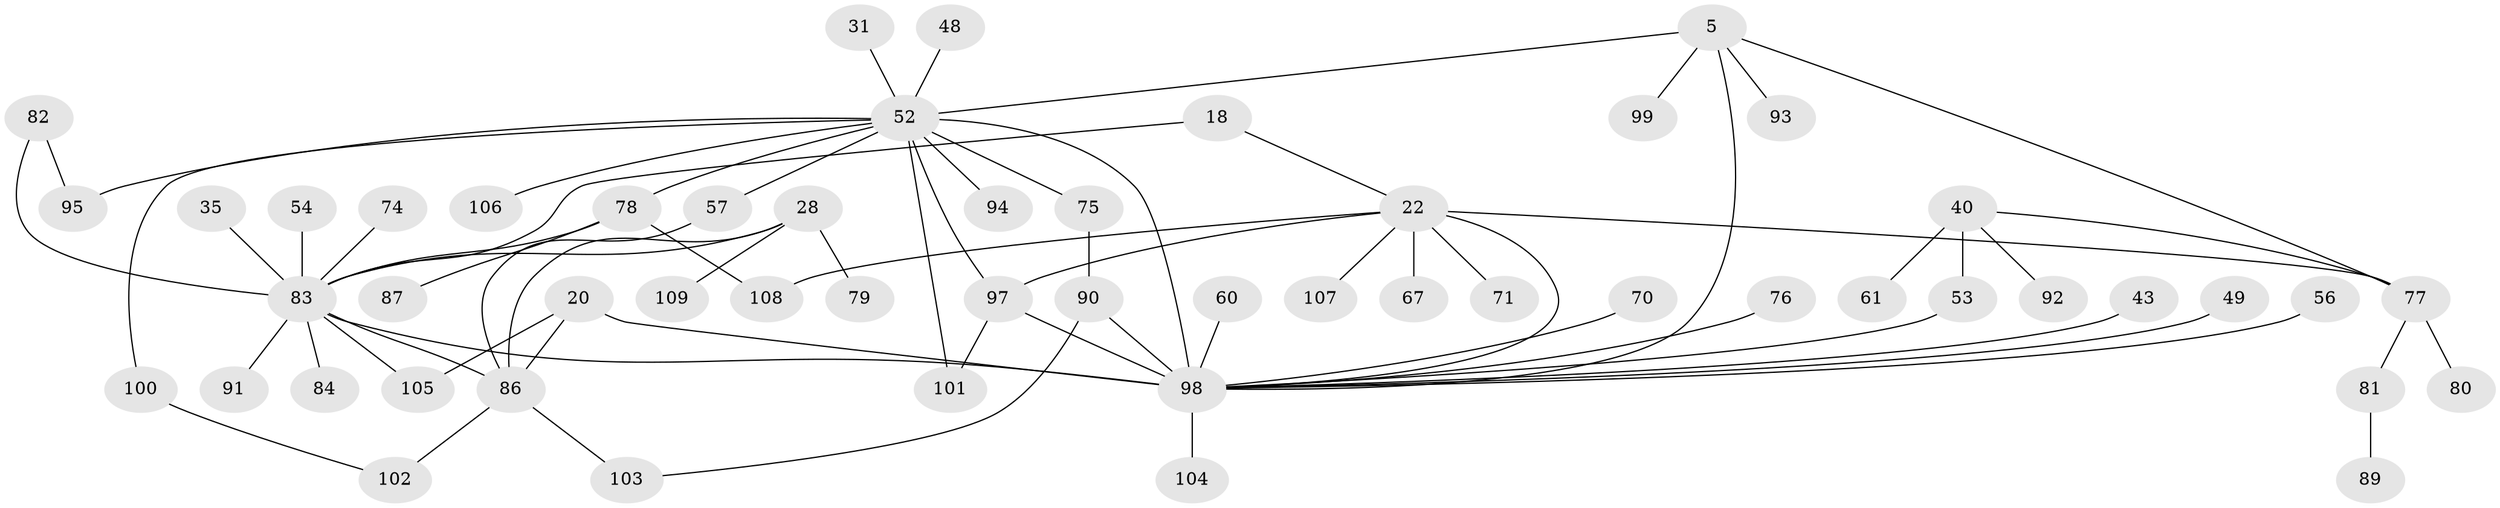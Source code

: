 // original degree distribution, {3: 0.1651376146788991, 5: 0.05504587155963303, 4: 0.06422018348623854, 6: 0.07339449541284404, 8: 0.009174311926605505, 2: 0.29357798165137616, 10: 0.009174311926605505, 7: 0.009174311926605505, 1: 0.3211009174311927}
// Generated by graph-tools (version 1.1) at 2025/42/03/09/25 04:42:22]
// undirected, 54 vertices, 70 edges
graph export_dot {
graph [start="1"]
  node [color=gray90,style=filled];
  5;
  18;
  20 [super="+2"];
  22 [super="+15"];
  28;
  31;
  35;
  40;
  43;
  48;
  49;
  52 [super="+7+14+50"];
  53 [super="+26"];
  54;
  56 [super="+29"];
  57;
  60;
  61;
  67;
  70;
  71;
  74;
  75;
  76;
  77 [super="+10"];
  78 [super="+66"];
  79;
  80;
  81 [super="+34"];
  82 [super="+55+63"];
  83 [super="+46+45"];
  84;
  86 [super="+37"];
  87;
  89;
  90 [super="+65"];
  91;
  92;
  93;
  94;
  95;
  97 [super="+62+88+58"];
  98 [super="+32+13+17+85"];
  99;
  100 [super="+96"];
  101 [super="+68"];
  102;
  103;
  104;
  105 [super="+33"];
  106;
  107;
  108 [super="+21"];
  109;
  5 -- 93;
  5 -- 99;
  5 -- 52 [weight=2];
  5 -- 77;
  5 -- 98 [weight=3];
  18 -- 22;
  18 -- 83;
  20 -- 86 [weight=2];
  20 -- 105;
  20 -- 98 [weight=2];
  22 -- 67;
  22 -- 107;
  22 -- 77 [weight=2];
  22 -- 71;
  22 -- 108;
  22 -- 97;
  22 -- 98;
  28 -- 79;
  28 -- 109;
  28 -- 86 [weight=2];
  28 -- 83 [weight=3];
  31 -- 52;
  35 -- 83;
  40 -- 53 [weight=2];
  40 -- 61;
  40 -- 92;
  40 -- 77;
  43 -- 98;
  48 -- 52;
  49 -- 98;
  52 -- 95 [weight=2];
  52 -- 106;
  52 -- 94;
  52 -- 75;
  52 -- 78;
  52 -- 57;
  52 -- 100;
  52 -- 98;
  52 -- 97 [weight=2];
  52 -- 101;
  53 -- 98;
  54 -- 83;
  56 -- 98;
  57 -- 86;
  60 -- 98;
  70 -- 98;
  74 -- 83;
  75 -- 90;
  76 -- 98;
  77 -- 80;
  77 -- 81;
  78 -- 87;
  78 -- 108;
  78 -- 83;
  81 -- 89;
  82 -- 83;
  82 -- 95;
  83 -- 86;
  83 -- 98 [weight=2];
  83 -- 105;
  83 -- 84;
  83 -- 91;
  86 -- 103;
  86 -- 102;
  90 -- 98 [weight=3];
  90 -- 103;
  97 -- 98 [weight=3];
  97 -- 101;
  98 -- 104;
  100 -- 102;
}
